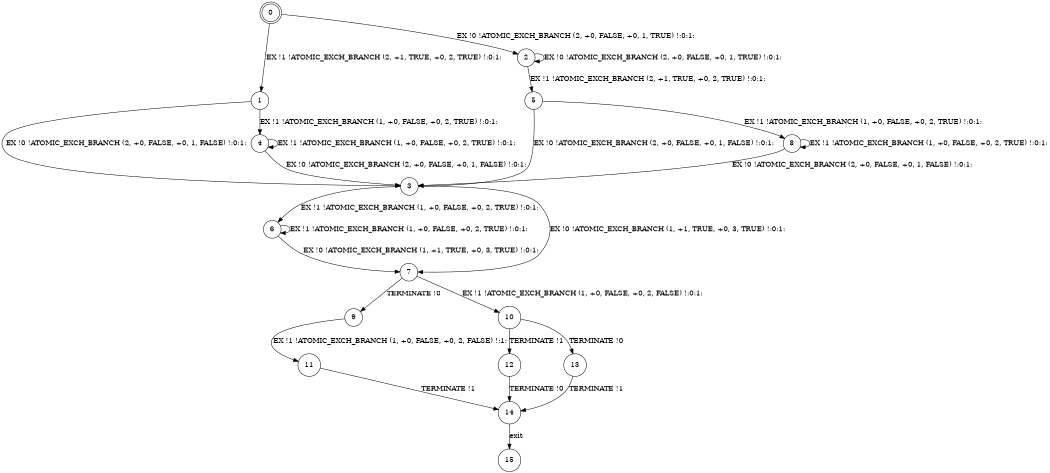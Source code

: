 digraph BCG {
size = "7, 10.5";
center = TRUE;
node [shape = circle];
0 [peripheries = 2];
0 -> 1 [label = "EX !1 !ATOMIC_EXCH_BRANCH (2, +1, TRUE, +0, 2, TRUE) !:0:1:"];
0 -> 2 [label = "EX !0 !ATOMIC_EXCH_BRANCH (2, +0, FALSE, +0, 1, TRUE) !:0:1:"];
1 -> 3 [label = "EX !0 !ATOMIC_EXCH_BRANCH (2, +0, FALSE, +0, 1, FALSE) !:0:1:"];
1 -> 4 [label = "EX !1 !ATOMIC_EXCH_BRANCH (1, +0, FALSE, +0, 2, TRUE) !:0:1:"];
2 -> 5 [label = "EX !1 !ATOMIC_EXCH_BRANCH (2, +1, TRUE, +0, 2, TRUE) !:0:1:"];
2 -> 2 [label = "EX !0 !ATOMIC_EXCH_BRANCH (2, +0, FALSE, +0, 1, TRUE) !:0:1:"];
3 -> 6 [label = "EX !1 !ATOMIC_EXCH_BRANCH (1, +0, FALSE, +0, 2, TRUE) !:0:1:"];
3 -> 7 [label = "EX !0 !ATOMIC_EXCH_BRANCH (1, +1, TRUE, +0, 3, TRUE) !:0:1:"];
4 -> 3 [label = "EX !0 !ATOMIC_EXCH_BRANCH (2, +0, FALSE, +0, 1, FALSE) !:0:1:"];
4 -> 4 [label = "EX !1 !ATOMIC_EXCH_BRANCH (1, +0, FALSE, +0, 2, TRUE) !:0:1:"];
5 -> 8 [label = "EX !1 !ATOMIC_EXCH_BRANCH (1, +0, FALSE, +0, 2, TRUE) !:0:1:"];
5 -> 3 [label = "EX !0 !ATOMIC_EXCH_BRANCH (2, +0, FALSE, +0, 1, FALSE) !:0:1:"];
6 -> 6 [label = "EX !1 !ATOMIC_EXCH_BRANCH (1, +0, FALSE, +0, 2, TRUE) !:0:1:"];
6 -> 7 [label = "EX !0 !ATOMIC_EXCH_BRANCH (1, +1, TRUE, +0, 3, TRUE) !:0:1:"];
7 -> 9 [label = "TERMINATE !0"];
7 -> 10 [label = "EX !1 !ATOMIC_EXCH_BRANCH (1, +0, FALSE, +0, 2, FALSE) !:0:1:"];
8 -> 8 [label = "EX !1 !ATOMIC_EXCH_BRANCH (1, +0, FALSE, +0, 2, TRUE) !:0:1:"];
8 -> 3 [label = "EX !0 !ATOMIC_EXCH_BRANCH (2, +0, FALSE, +0, 1, FALSE) !:0:1:"];
9 -> 11 [label = "EX !1 !ATOMIC_EXCH_BRANCH (1, +0, FALSE, +0, 2, FALSE) !:1:"];
10 -> 12 [label = "TERMINATE !1"];
10 -> 13 [label = "TERMINATE !0"];
11 -> 14 [label = "TERMINATE !1"];
12 -> 14 [label = "TERMINATE !0"];
13 -> 14 [label = "TERMINATE !1"];
14 -> 15 [label = "exit"];
}
